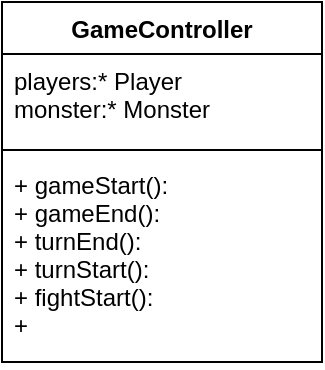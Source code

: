 <mxfile version="20.2.3" type="device"><diagram id="C5RBs43oDa-KdzZeNtuy" name="Page-1"><mxGraphModel dx="1102" dy="835" grid="1" gridSize="10" guides="1" tooltips="1" connect="1" arrows="1" fold="1" page="1" pageScale="1" pageWidth="827" pageHeight="1169" math="0" shadow="0"><root><mxCell id="WIyWlLk6GJQsqaUBKTNV-0"/><mxCell id="WIyWlLk6GJQsqaUBKTNV-1" parent="WIyWlLk6GJQsqaUBKTNV-0"/><mxCell id="GlqMIYfvDyr_XiK2JteZ-1" value="GameController&#10;" style="swimlane;fontStyle=1;align=center;verticalAlign=top;childLayout=stackLayout;horizontal=1;startSize=26;horizontalStack=0;resizeParent=1;resizeParentMax=0;resizeLast=0;collapsible=1;marginBottom=0;" vertex="1" parent="WIyWlLk6GJQsqaUBKTNV-1"><mxGeometry x="290" y="250" width="160" height="180" as="geometry"/></mxCell><mxCell id="GlqMIYfvDyr_XiK2JteZ-2" value="players:* Player&#10;monster:* Monster" style="text;strokeColor=none;fillColor=none;align=left;verticalAlign=top;spacingLeft=4;spacingRight=4;overflow=hidden;rotatable=0;points=[[0,0.5],[1,0.5]];portConstraint=eastwest;" vertex="1" parent="GlqMIYfvDyr_XiK2JteZ-1"><mxGeometry y="26" width="160" height="44" as="geometry"/></mxCell><mxCell id="GlqMIYfvDyr_XiK2JteZ-3" value="" style="line;strokeWidth=1;fillColor=none;align=left;verticalAlign=middle;spacingTop=-1;spacingLeft=3;spacingRight=3;rotatable=0;labelPosition=right;points=[];portConstraint=eastwest;" vertex="1" parent="GlqMIYfvDyr_XiK2JteZ-1"><mxGeometry y="70" width="160" height="8" as="geometry"/></mxCell><mxCell id="GlqMIYfvDyr_XiK2JteZ-4" value="+ gameStart():&#10;+ gameEnd():&#10;+ turnEnd():&#10;+ turnStart():&#10;+ fightStart():&#10;+" style="text;strokeColor=none;fillColor=none;align=left;verticalAlign=top;spacingLeft=4;spacingRight=4;overflow=hidden;rotatable=0;points=[[0,0.5],[1,0.5]];portConstraint=eastwest;" vertex="1" parent="GlqMIYfvDyr_XiK2JteZ-1"><mxGeometry y="78" width="160" height="102" as="geometry"/></mxCell></root></mxGraphModel></diagram></mxfile>